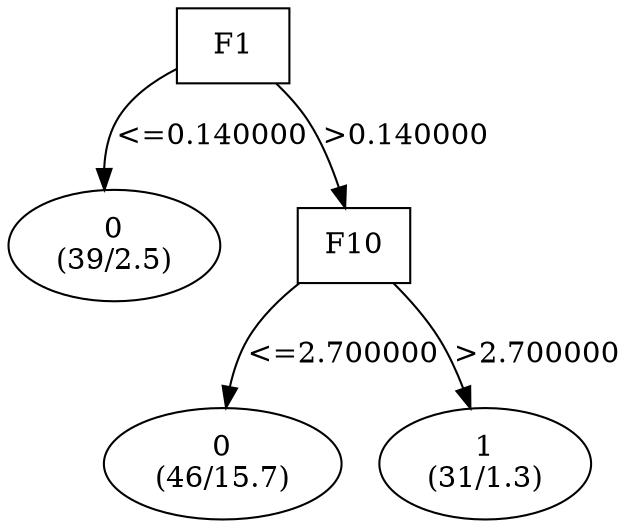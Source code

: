 digraph YaDT {
n0 [ shape=box, label="F1\n"]
n0 -> n1 [label="<=0.140000"]
n1 [ shape=ellipse, label="0\n(39/2.5)"]
n0 -> n2 [label=">0.140000"]
n2 [ shape=box, label="F10\n"]
n2 -> n3 [label="<=2.700000"]
n3 [ shape=ellipse, label="0\n(46/15.7)"]
n2 -> n4 [label=">2.700000"]
n4 [ shape=ellipse, label="1\n(31/1.3)"]
}
